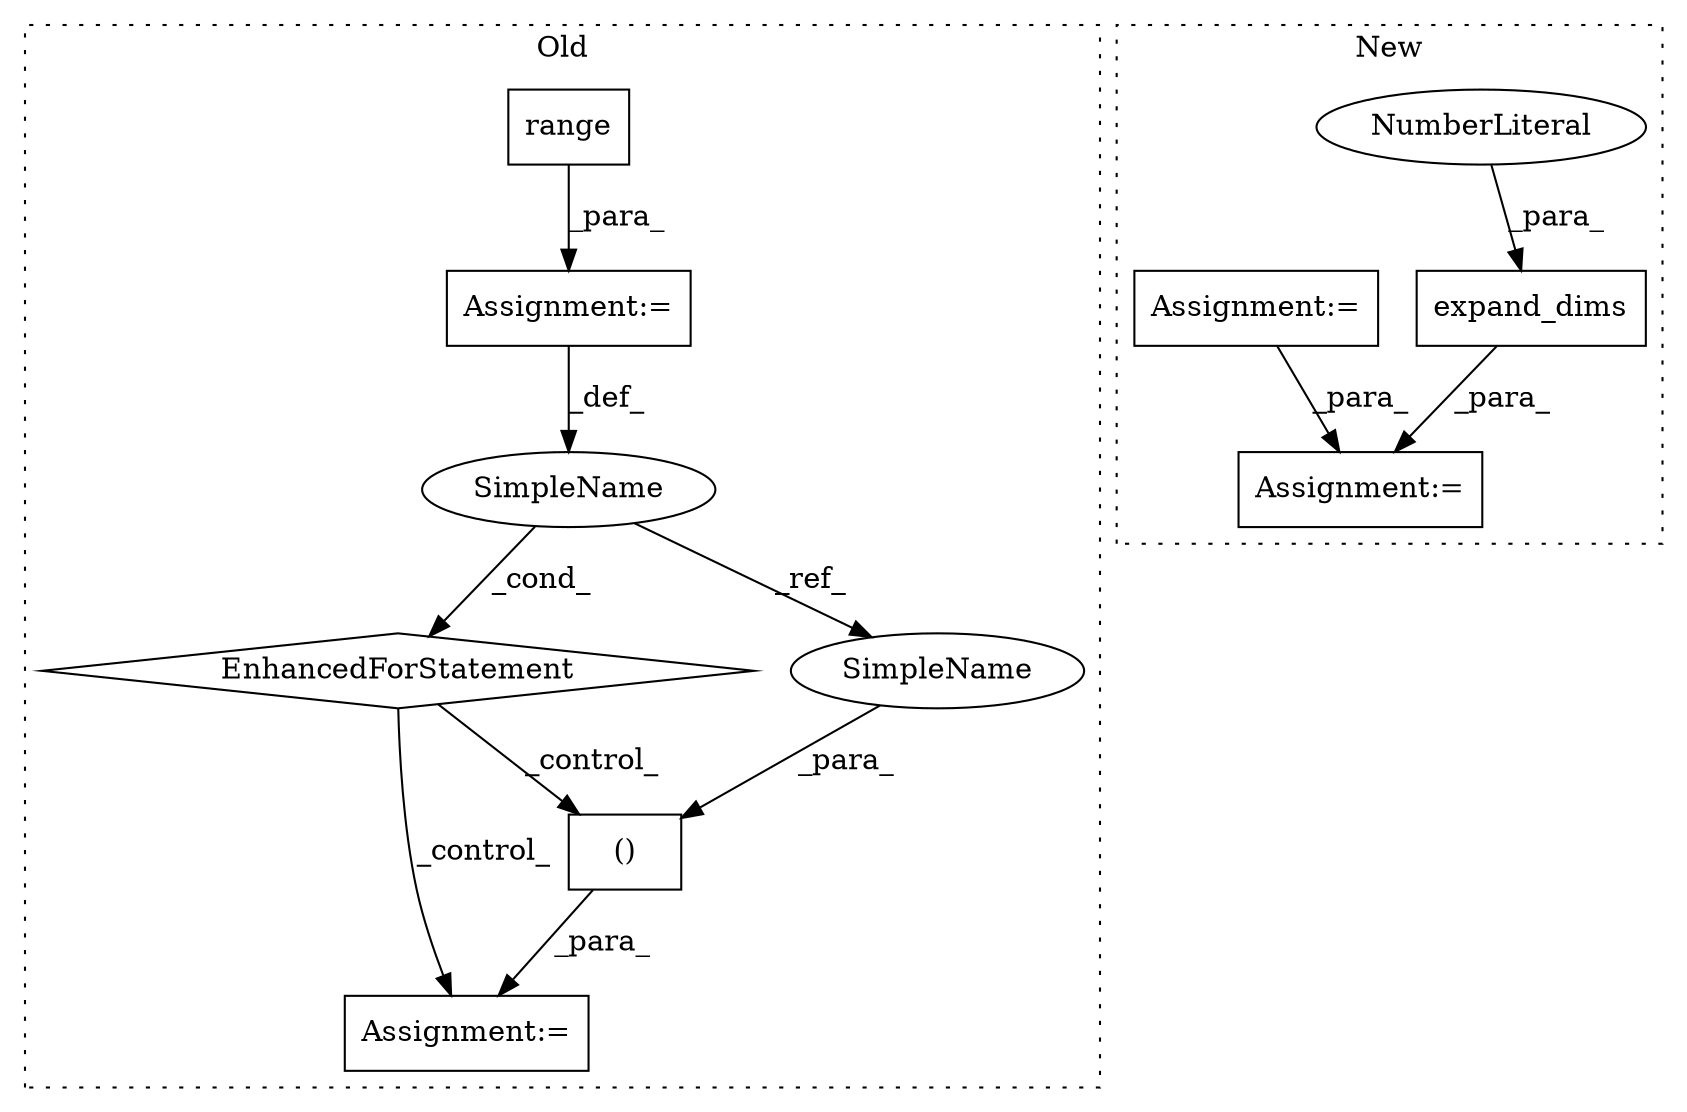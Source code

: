 digraph G {
subgraph cluster0 {
1 [label="range" a="32" s="3044,3065" l="6,1" shape="box"];
5 [label="Assignment:=" a="7" s="2983,3066" l="53,2" shape="box"];
6 [label="Assignment:=" a="7" s="3140" l="1" shape="box"];
7 [label="EnhancedForStatement" a="70" s="2983,3066" l="53,2" shape="diamond"];
8 [label="SimpleName" a="42" s="3040" l="1" shape="ellipse"];
10 [label="()" a="106" s="3099" l="30" shape="box"];
11 [label="SimpleName" a="42" s="3099" l="1" shape="ellipse"];
label = "Old";
style="dotted";
}
subgraph cluster1 {
2 [label="expand_dims" a="32" s="2949,2965" l="12,1" shape="box"];
3 [label="NumberLiteral" a="34" s="2964" l="1" shape="ellipse"];
4 [label="Assignment:=" a="7" s="3008" l="1" shape="box"];
9 [label="Assignment:=" a="7" s="2774" l="1" shape="box"];
label = "New";
style="dotted";
}
1 -> 5 [label="_para_"];
2 -> 4 [label="_para_"];
3 -> 2 [label="_para_"];
5 -> 8 [label="_def_"];
7 -> 6 [label="_control_"];
7 -> 10 [label="_control_"];
8 -> 7 [label="_cond_"];
8 -> 11 [label="_ref_"];
9 -> 4 [label="_para_"];
10 -> 6 [label="_para_"];
11 -> 10 [label="_para_"];
}